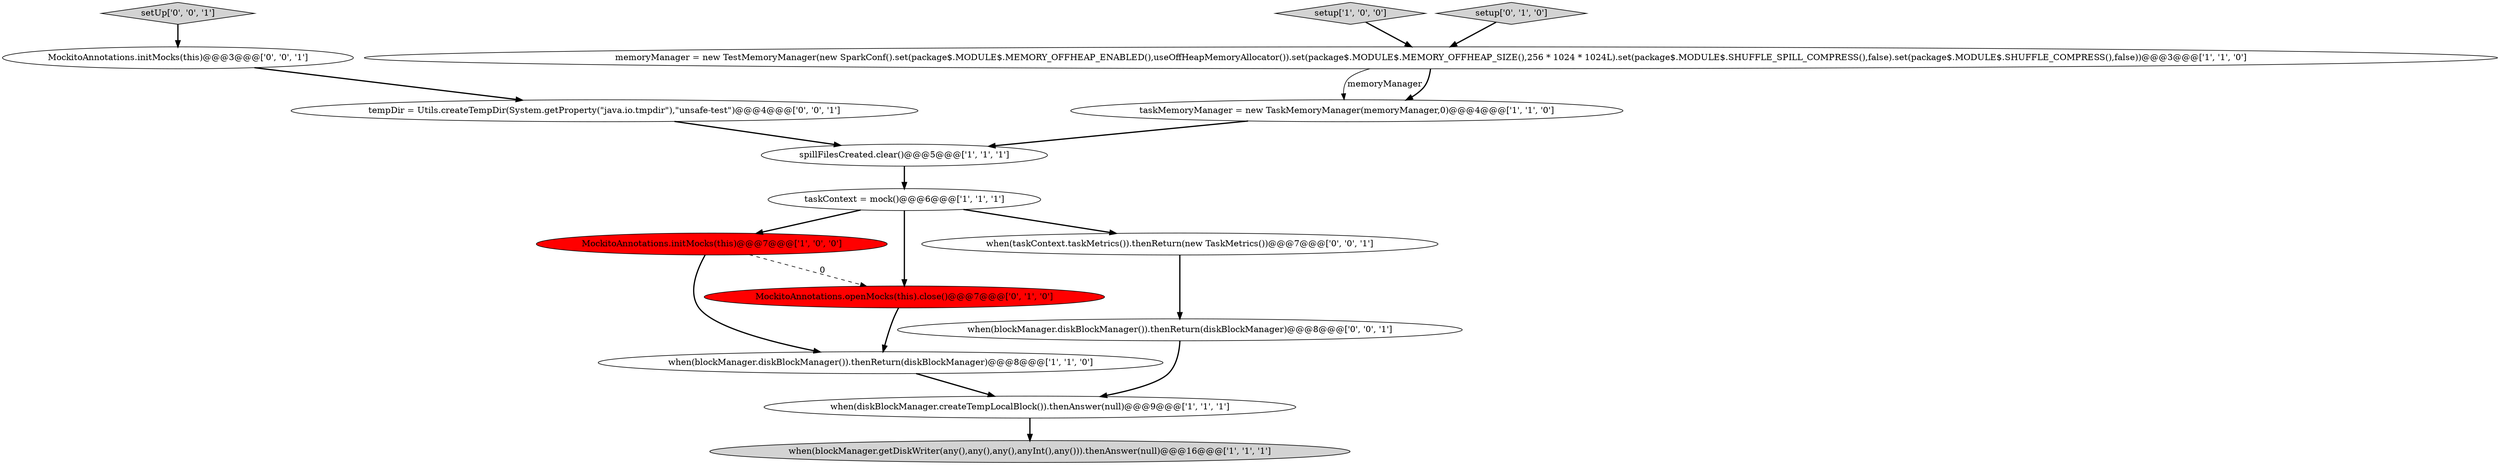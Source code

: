 digraph {
7 [style = filled, label = "taskMemoryManager = new TaskMemoryManager(memoryManager,0)@@@4@@@['1', '1', '0']", fillcolor = white, shape = ellipse image = "AAA0AAABBB1BBB"];
8 [style = filled, label = "setup['1', '0', '0']", fillcolor = lightgray, shape = diamond image = "AAA0AAABBB1BBB"];
15 [style = filled, label = "when(blockManager.diskBlockManager()).thenReturn(diskBlockManager)@@@8@@@['0', '0', '1']", fillcolor = white, shape = ellipse image = "AAA0AAABBB3BBB"];
1 [style = filled, label = "spillFilesCreated.clear()@@@5@@@['1', '1', '1']", fillcolor = white, shape = ellipse image = "AAA0AAABBB1BBB"];
14 [style = filled, label = "tempDir = Utils.createTempDir(System.getProperty(\"java.io.tmpdir\"),\"unsafe-test\")@@@4@@@['0', '0', '1']", fillcolor = white, shape = ellipse image = "AAA0AAABBB3BBB"];
2 [style = filled, label = "MockitoAnnotations.initMocks(this)@@@7@@@['1', '0', '0']", fillcolor = red, shape = ellipse image = "AAA1AAABBB1BBB"];
6 [style = filled, label = "when(blockManager.diskBlockManager()).thenReturn(diskBlockManager)@@@8@@@['1', '1', '0']", fillcolor = white, shape = ellipse image = "AAA0AAABBB1BBB"];
5 [style = filled, label = "when(diskBlockManager.createTempLocalBlock()).thenAnswer(null)@@@9@@@['1', '1', '1']", fillcolor = white, shape = ellipse image = "AAA0AAABBB1BBB"];
12 [style = filled, label = "MockitoAnnotations.initMocks(this)@@@3@@@['0', '0', '1']", fillcolor = white, shape = ellipse image = "AAA0AAABBB3BBB"];
3 [style = filled, label = "taskContext = mock()@@@6@@@['1', '1', '1']", fillcolor = white, shape = ellipse image = "AAA0AAABBB1BBB"];
0 [style = filled, label = "when(blockManager.getDiskWriter(any(),any(),any(),anyInt(),any())).thenAnswer(null)@@@16@@@['1', '1', '1']", fillcolor = lightgray, shape = ellipse image = "AAA0AAABBB1BBB"];
10 [style = filled, label = "MockitoAnnotations.openMocks(this).close()@@@7@@@['0', '1', '0']", fillcolor = red, shape = ellipse image = "AAA1AAABBB2BBB"];
11 [style = filled, label = "setUp['0', '0', '1']", fillcolor = lightgray, shape = diamond image = "AAA0AAABBB3BBB"];
4 [style = filled, label = "memoryManager = new TestMemoryManager(new SparkConf().set(package$.MODULE$.MEMORY_OFFHEAP_ENABLED(),useOffHeapMemoryAllocator()).set(package$.MODULE$.MEMORY_OFFHEAP_SIZE(),256 * 1024 * 1024L).set(package$.MODULE$.SHUFFLE_SPILL_COMPRESS(),false).set(package$.MODULE$.SHUFFLE_COMPRESS(),false))@@@3@@@['1', '1', '0']", fillcolor = white, shape = ellipse image = "AAA0AAABBB1BBB"];
13 [style = filled, label = "when(taskContext.taskMetrics()).thenReturn(new TaskMetrics())@@@7@@@['0', '0', '1']", fillcolor = white, shape = ellipse image = "AAA0AAABBB3BBB"];
9 [style = filled, label = "setup['0', '1', '0']", fillcolor = lightgray, shape = diamond image = "AAA0AAABBB2BBB"];
1->3 [style = bold, label=""];
3->13 [style = bold, label=""];
3->10 [style = bold, label=""];
6->5 [style = bold, label=""];
2->10 [style = dashed, label="0"];
11->12 [style = bold, label=""];
13->15 [style = bold, label=""];
7->1 [style = bold, label=""];
8->4 [style = bold, label=""];
15->5 [style = bold, label=""];
3->2 [style = bold, label=""];
4->7 [style = solid, label="memoryManager"];
5->0 [style = bold, label=""];
2->6 [style = bold, label=""];
10->6 [style = bold, label=""];
4->7 [style = bold, label=""];
14->1 [style = bold, label=""];
9->4 [style = bold, label=""];
12->14 [style = bold, label=""];
}

